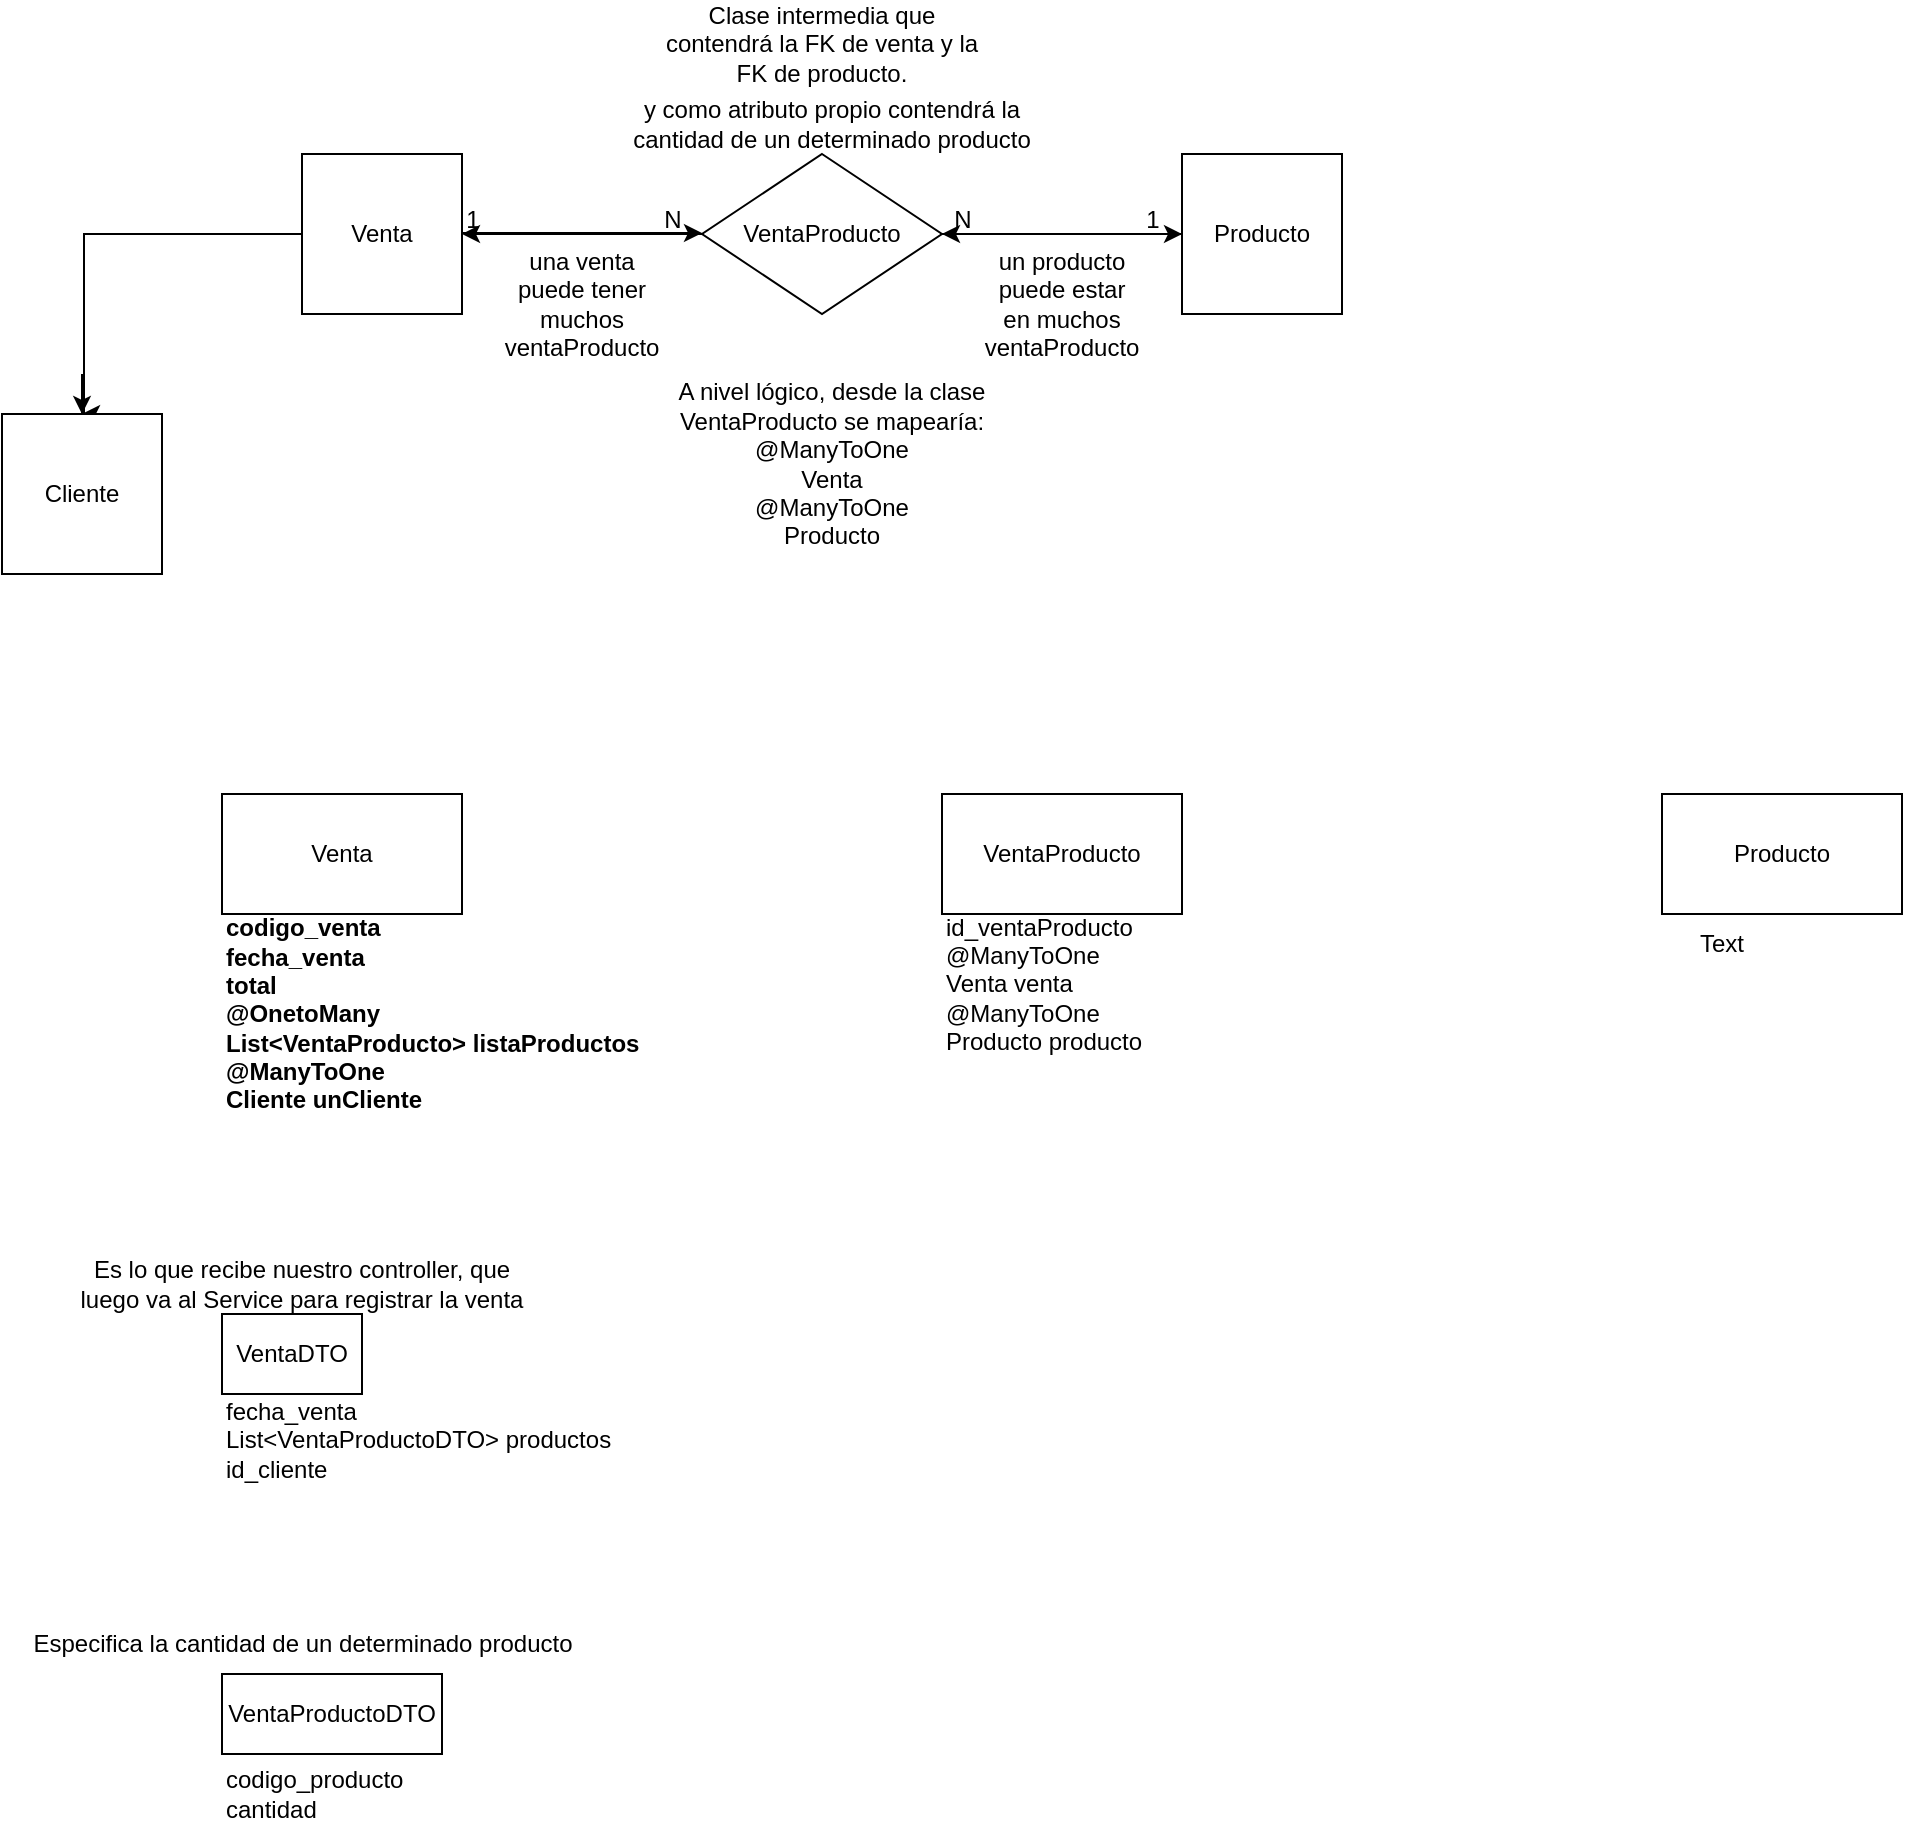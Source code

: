 <mxfile version="26.1.0">
  <diagram name="Página-1" id="2w3bk7mtnwcqQKbcfBp8">
    <mxGraphModel dx="1008" dy="577" grid="1" gridSize="10" guides="1" tooltips="1" connect="1" arrows="1" fold="1" page="1" pageScale="1" pageWidth="827" pageHeight="1169" math="0" shadow="0">
      <root>
        <mxCell id="0" />
        <mxCell id="1" parent="0" />
        <mxCell id="n_7Au9A8-I3gm7pog3Xf-7" style="edgeStyle=orthogonalEdgeStyle;rounded=0;orthogonalLoop=1;jettySize=auto;html=1;exitX=1;exitY=0.5;exitDx=0;exitDy=0;entryX=0;entryY=0.5;entryDx=0;entryDy=0;" parent="1" edge="1">
          <mxGeometry relative="1" as="geometry">
            <mxPoint x="280" y="119.5" as="sourcePoint" />
            <mxPoint x="400" y="119.5" as="targetPoint" />
          </mxGeometry>
        </mxCell>
        <mxCell id="n_7Au9A8-I3gm7pog3Xf-30" style="edgeStyle=orthogonalEdgeStyle;rounded=0;orthogonalLoop=1;jettySize=auto;html=1;exitX=0;exitY=0.5;exitDx=0;exitDy=0;" parent="1" source="n_7Au9A8-I3gm7pog3Xf-1" edge="1">
          <mxGeometry relative="1" as="geometry">
            <mxPoint x="90" y="210" as="targetPoint" />
            <Array as="points">
              <mxPoint x="91" y="120" />
            </Array>
          </mxGeometry>
        </mxCell>
        <mxCell id="n_7Au9A8-I3gm7pog3Xf-1" value="Venta" style="whiteSpace=wrap;html=1;aspect=fixed;" parent="1" vertex="1">
          <mxGeometry x="200" y="80" width="80" height="80" as="geometry" />
        </mxCell>
        <mxCell id="n_7Au9A8-I3gm7pog3Xf-10" style="edgeStyle=orthogonalEdgeStyle;rounded=0;orthogonalLoop=1;jettySize=auto;html=1;exitX=1;exitY=0.5;exitDx=0;exitDy=0;strokeColor=default;" parent="1" source="n_7Au9A8-I3gm7pog3Xf-3" target="n_7Au9A8-I3gm7pog3Xf-6" edge="1">
          <mxGeometry relative="1" as="geometry" />
        </mxCell>
        <mxCell id="n_7Au9A8-I3gm7pog3Xf-3" value="VentaProducto" style="rhombus;whiteSpace=wrap;html=1;" parent="1" vertex="1">
          <mxGeometry x="400" y="80" width="120" height="80" as="geometry" />
        </mxCell>
        <mxCell id="n_7Au9A8-I3gm7pog3Xf-23" style="edgeStyle=orthogonalEdgeStyle;rounded=0;orthogonalLoop=1;jettySize=auto;html=1;exitX=0;exitY=0.5;exitDx=0;exitDy=0;entryX=1;entryY=0.5;entryDx=0;entryDy=0;" parent="1" source="n_7Au9A8-I3gm7pog3Xf-6" target="n_7Au9A8-I3gm7pog3Xf-3" edge="1">
          <mxGeometry relative="1" as="geometry" />
        </mxCell>
        <mxCell id="n_7Au9A8-I3gm7pog3Xf-6" value="Producto" style="whiteSpace=wrap;html=1;aspect=fixed;" parent="1" vertex="1">
          <mxGeometry x="640" y="80" width="80" height="80" as="geometry" />
        </mxCell>
        <mxCell id="n_7Au9A8-I3gm7pog3Xf-11" value="1" style="text;html=1;align=center;verticalAlign=middle;resizable=0;points=[];autosize=1;strokeColor=none;fillColor=none;" parent="1" vertex="1">
          <mxGeometry x="270" y="98" width="30" height="30" as="geometry" />
        </mxCell>
        <mxCell id="n_7Au9A8-I3gm7pog3Xf-12" value="N" style="text;html=1;align=center;verticalAlign=middle;resizable=0;points=[];autosize=1;strokeColor=none;fillColor=none;" parent="1" vertex="1">
          <mxGeometry x="370" y="98" width="30" height="30" as="geometry" />
        </mxCell>
        <mxCell id="n_7Au9A8-I3gm7pog3Xf-14" value="Clase intermedia que contendrá la FK de venta y la FK de producto." style="text;html=1;align=center;verticalAlign=middle;whiteSpace=wrap;rounded=0;" parent="1" vertex="1">
          <mxGeometry x="375" y="10" width="170" height="30" as="geometry" />
        </mxCell>
        <mxCell id="n_7Au9A8-I3gm7pog3Xf-16" value="y como atributo propio contendrá la cantidad de un determinado producto" style="text;html=1;align=center;verticalAlign=middle;whiteSpace=wrap;rounded=0;" parent="1" vertex="1">
          <mxGeometry x="360" y="50" width="210" height="30" as="geometry" />
        </mxCell>
        <mxCell id="n_7Au9A8-I3gm7pog3Xf-18" value="1" style="text;html=1;align=center;verticalAlign=middle;resizable=0;points=[];autosize=1;strokeColor=none;fillColor=none;" parent="1" vertex="1">
          <mxGeometry x="610" y="98" width="30" height="30" as="geometry" />
        </mxCell>
        <mxCell id="n_7Au9A8-I3gm7pog3Xf-20" value="N" style="text;html=1;align=center;verticalAlign=middle;resizable=0;points=[];autosize=1;strokeColor=none;fillColor=none;" parent="1" vertex="1">
          <mxGeometry x="515" y="98" width="30" height="30" as="geometry" />
        </mxCell>
        <mxCell id="n_7Au9A8-I3gm7pog3Xf-24" style="edgeStyle=orthogonalEdgeStyle;rounded=0;orthogonalLoop=1;jettySize=auto;html=1;exitX=0;exitY=0.5;exitDx=0;exitDy=0;entryX=0.333;entryY=0.733;entryDx=0;entryDy=0;entryPerimeter=0;" parent="1" source="n_7Au9A8-I3gm7pog3Xf-3" target="n_7Au9A8-I3gm7pog3Xf-11" edge="1">
          <mxGeometry relative="1" as="geometry" />
        </mxCell>
        <mxCell id="n_7Au9A8-I3gm7pog3Xf-25" value="un producto puede estar en muchos ventaProducto" style="text;html=1;align=center;verticalAlign=middle;whiteSpace=wrap;rounded=0;" parent="1" vertex="1">
          <mxGeometry x="550" y="140" width="60" height="30" as="geometry" />
        </mxCell>
        <mxCell id="n_7Au9A8-I3gm7pog3Xf-26" value="una venta puede tener muchos ventaProducto" style="text;html=1;align=center;verticalAlign=middle;whiteSpace=wrap;rounded=0;" parent="1" vertex="1">
          <mxGeometry x="310" y="140" width="60" height="30" as="geometry" />
        </mxCell>
        <mxCell id="n_7Au9A8-I3gm7pog3Xf-29" value="A nivel lógico, desde la clase VentaProducto se mapearía:&lt;div&gt;@ManyToOne&lt;/div&gt;&lt;div&gt;Venta&lt;/div&gt;&lt;div&gt;@ManyToOne&lt;/div&gt;&lt;div&gt;Producto&lt;/div&gt;" style="text;html=1;align=center;verticalAlign=middle;whiteSpace=wrap;rounded=0;" parent="1" vertex="1">
          <mxGeometry x="355" y="220" width="220" height="30" as="geometry" />
        </mxCell>
        <mxCell id="n_7Au9A8-I3gm7pog3Xf-33" style="edgeStyle=orthogonalEdgeStyle;rounded=0;orthogonalLoop=1;jettySize=auto;html=1;" parent="1" source="n_7Au9A8-I3gm7pog3Xf-31" edge="1">
          <mxGeometry relative="1" as="geometry">
            <mxPoint x="90" y="210" as="targetPoint" />
          </mxGeometry>
        </mxCell>
        <mxCell id="n_7Au9A8-I3gm7pog3Xf-31" value="Cliente" style="whiteSpace=wrap;html=1;aspect=fixed;" parent="1" vertex="1">
          <mxGeometry x="50" y="210" width="80" height="80" as="geometry" />
        </mxCell>
        <mxCell id="n_7Au9A8-I3gm7pog3Xf-35" value="Venta" style="rounded=0;whiteSpace=wrap;html=1;" parent="1" vertex="1">
          <mxGeometry x="160" y="400" width="120" height="60" as="geometry" />
        </mxCell>
        <mxCell id="n_7Au9A8-I3gm7pog3Xf-37" value="Producto" style="rounded=0;whiteSpace=wrap;html=1;" parent="1" vertex="1">
          <mxGeometry x="880" y="400" width="120" height="60" as="geometry" />
        </mxCell>
        <mxCell id="n_7Au9A8-I3gm7pog3Xf-38" value="VentaProducto" style="rounded=0;whiteSpace=wrap;html=1;" parent="1" vertex="1">
          <mxGeometry x="520" y="400" width="120" height="60" as="geometry" />
        </mxCell>
        <mxCell id="n_7Au9A8-I3gm7pog3Xf-39" value="VentaDTO" style="rounded=0;whiteSpace=wrap;html=1;" parent="1" vertex="1">
          <mxGeometry x="160" y="660" width="70" height="40" as="geometry" />
        </mxCell>
        <mxCell id="n_7Au9A8-I3gm7pog3Xf-40" value="Es lo que recibe nuestro controller, que luego va al Service para registrar la venta" style="text;html=1;align=center;verticalAlign=middle;whiteSpace=wrap;rounded=0;" parent="1" vertex="1">
          <mxGeometry x="80" y="630" width="240" height="30" as="geometry" />
        </mxCell>
        <mxCell id="n_7Au9A8-I3gm7pog3Xf-41" value="&lt;div style=&quot;&quot;&gt;&lt;span style=&quot;background-color: transparent; color: light-dark(rgb(0, 0, 0), rgb(255, 255, 255));&quot;&gt;fecha_venta&lt;/span&gt;&lt;/div&gt;&lt;div&gt;List&amp;lt;VentaProductoDTO&amp;gt; productos&lt;/div&gt;&lt;div&gt;id_cliente&lt;/div&gt;&lt;div&gt;&lt;br&gt;&lt;/div&gt;" style="text;html=1;align=left;verticalAlign=middle;whiteSpace=wrap;rounded=0;" parent="1" vertex="1">
          <mxGeometry x="160" y="710" width="200" height="40" as="geometry" />
        </mxCell>
        <mxCell id="n_7Au9A8-I3gm7pog3Xf-44" value="VentaProductoDTO" style="rounded=0;whiteSpace=wrap;html=1;" parent="1" vertex="1">
          <mxGeometry x="160" y="840" width="110" height="40" as="geometry" />
        </mxCell>
        <mxCell id="n_7Au9A8-I3gm7pog3Xf-45" value="Especifica la cantidad de un determinado producto" style="text;html=1;align=center;verticalAlign=middle;resizable=0;points=[];autosize=1;strokeColor=none;fillColor=none;" parent="1" vertex="1">
          <mxGeometry x="55" y="810" width="290" height="30" as="geometry" />
        </mxCell>
        <mxCell id="n_7Au9A8-I3gm7pog3Xf-47" value="codigo_producto&lt;div&gt;cantidad&lt;/div&gt;" style="text;html=1;align=left;verticalAlign=middle;resizable=0;points=[];autosize=1;strokeColor=none;fillColor=none;" parent="1" vertex="1">
          <mxGeometry x="160" y="880" width="110" height="40" as="geometry" />
        </mxCell>
        <mxCell id="n_7Au9A8-I3gm7pog3Xf-48" value="&lt;b&gt;codigo_venta&lt;/b&gt;&lt;div&gt;&lt;b&gt;fecha_venta&lt;/b&gt;&lt;/div&gt;&lt;div&gt;&lt;b&gt;total&lt;/b&gt;&lt;/div&gt;&lt;div&gt;&lt;b&gt;@OnetoMany&lt;/b&gt;&lt;/div&gt;&lt;div&gt;&lt;b&gt;List&amp;lt;VentaProducto&amp;gt; listaProductos&lt;/b&gt;&lt;/div&gt;&lt;div&gt;&lt;b&gt;@ManyToOne&lt;/b&gt;&lt;/div&gt;&lt;div&gt;&lt;b&gt;Cliente unCliente&lt;/b&gt;&lt;/div&gt;" style="text;html=1;align=left;verticalAlign=middle;whiteSpace=wrap;rounded=0;" parent="1" vertex="1">
          <mxGeometry x="160" y="460" width="210" height="100" as="geometry" />
        </mxCell>
        <mxCell id="n_7Au9A8-I3gm7pog3Xf-52" value="Text" style="text;html=1;align=center;verticalAlign=middle;whiteSpace=wrap;rounded=0;" parent="1" vertex="1">
          <mxGeometry x="880" y="460" width="60" height="30" as="geometry" />
        </mxCell>
        <mxCell id="n_7Au9A8-I3gm7pog3Xf-54" value="id_ventaProducto&lt;div&gt;@ManyToOne&lt;br&gt;&lt;div&gt;Venta venta&lt;/div&gt;&lt;/div&gt;&lt;div&gt;@ManyToOne&lt;/div&gt;&lt;div&gt;Producto producto&lt;/div&gt;" style="text;html=1;align=left;verticalAlign=middle;resizable=0;points=[];autosize=1;strokeColor=none;fillColor=none;" parent="1" vertex="1">
          <mxGeometry x="520" y="450" width="120" height="90" as="geometry" />
        </mxCell>
      </root>
    </mxGraphModel>
  </diagram>
</mxfile>
